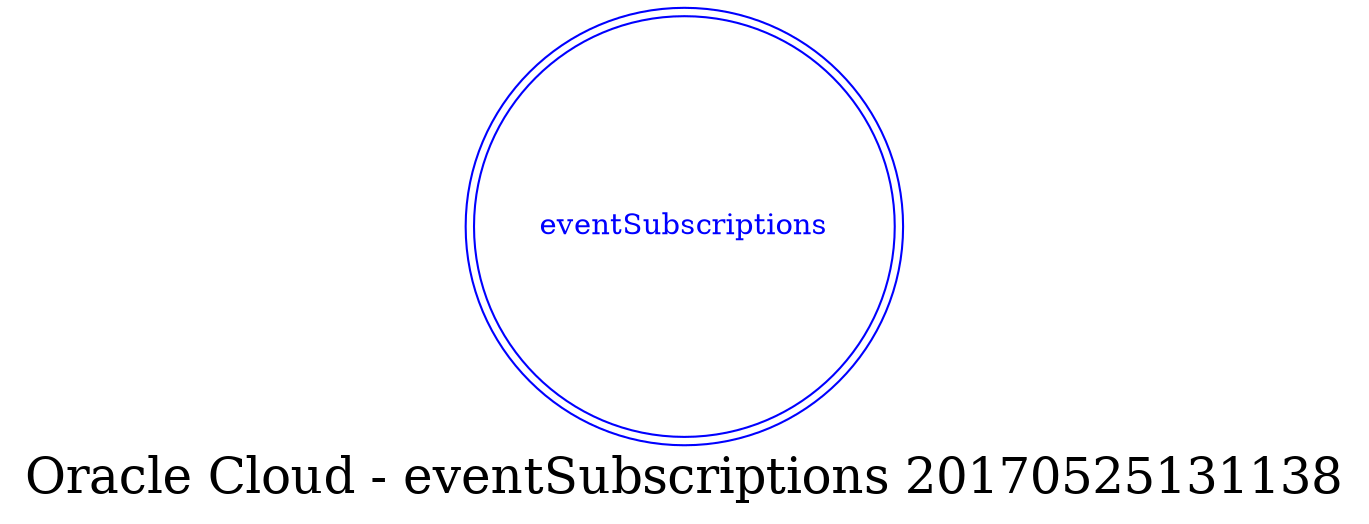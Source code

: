 digraph LexiconGraph {
graph[label="Oracle Cloud - eventSubscriptions 20170525131138", fontsize=24]
splines=true
"eventSubscriptions" [color=blue, fontcolor=blue, shape=doublecircle]
}
